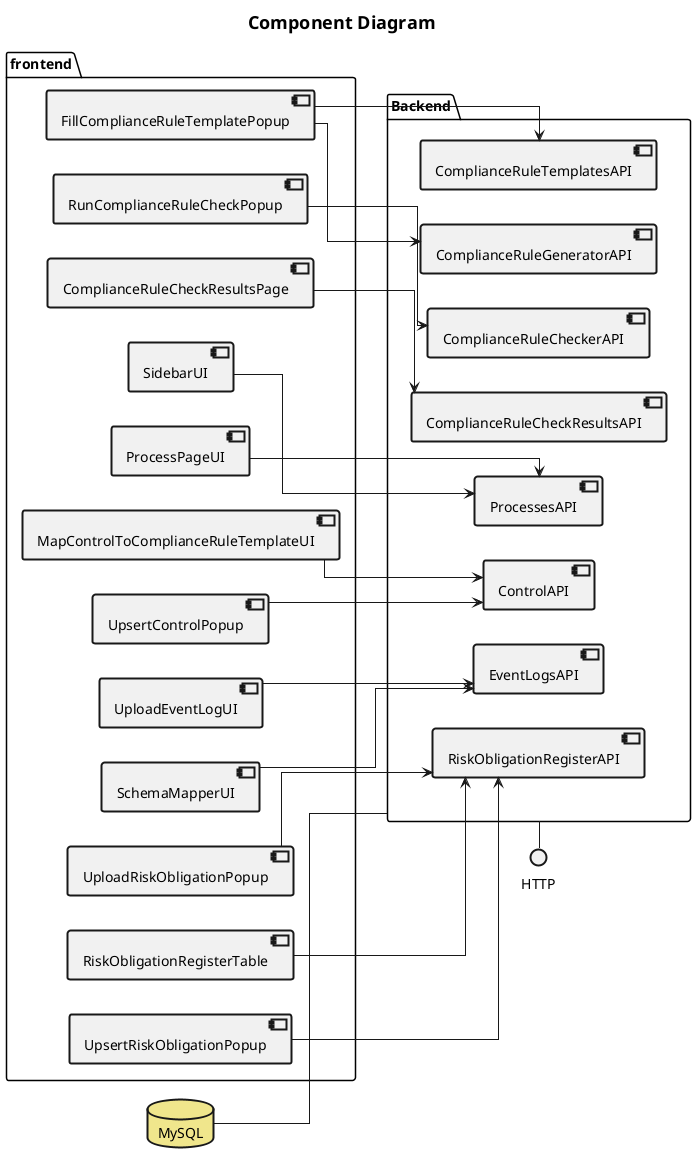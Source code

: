 @startuml

skinparam linetype ortho
skinparam titleBorderThickness 2
skinparam TitleFontSize 18
title Component Diagram

left to right direction

package frontend {
	component SidebarUI
	component ProcessPageUI
	component UploadEventLogUI
	component SchemaMapperUI
	component RiskObligationRegisterTable
	component UploadRiskObligationPopup
	component UpsertRiskObligationPopup
	component UpsertControlPopup
	component MapControlToComplianceRuleTemplateUI
	component FillComplianceRuleTemplatePopup
	component RunComplianceRuleCheckPopup
	component ComplianceRuleCheckResultsPage

}

package Backend {
	component ProcessesAPI
	component EventLogsAPI
	component RiskObligationRegisterAPI
	component ControlAPI
	component ComplianceRuleTemplatesAPI
	component ComplianceRuleGeneratorAPI
	component ComplianceRuleCheckerAPI
	component ComplianceRuleCheckResultsAPI

}

database MySQL #Khaki

HTTP - Backend

MySQL -- Backend


[SidebarUI] --> [ProcessesAPI]
[ProcessPageUI] --> [ProcessesAPI]
[UploadEventLogUI] --> [EventLogsAPI]
[SchemaMapperUI] --> [EventLogsAPI]

[RiskObligationRegisterTable] --> [RiskObligationRegisterAPI]
[UploadRiskObligationPopup] -> [RiskObligationRegisterAPI]
[UpsertRiskObligationPopup] --> [RiskObligationRegisterAPI]
[UpsertControlPopup] --> [ControlAPI]
[MapControlToComplianceRuleTemplateUI] -> [ControlAPI]
[FillComplianceRuleTemplatePopup] -> [ComplianceRuleTemplatesAPI]
[FillComplianceRuleTemplatePopup] -> [ComplianceRuleGeneratorAPI]
[RunComplianceRuleCheckPopup] -> [ComplianceRuleCheckerAPI]
[ComplianceRuleCheckResultsPage] -> [ComplianceRuleCheckResultsAPI]
@enduml